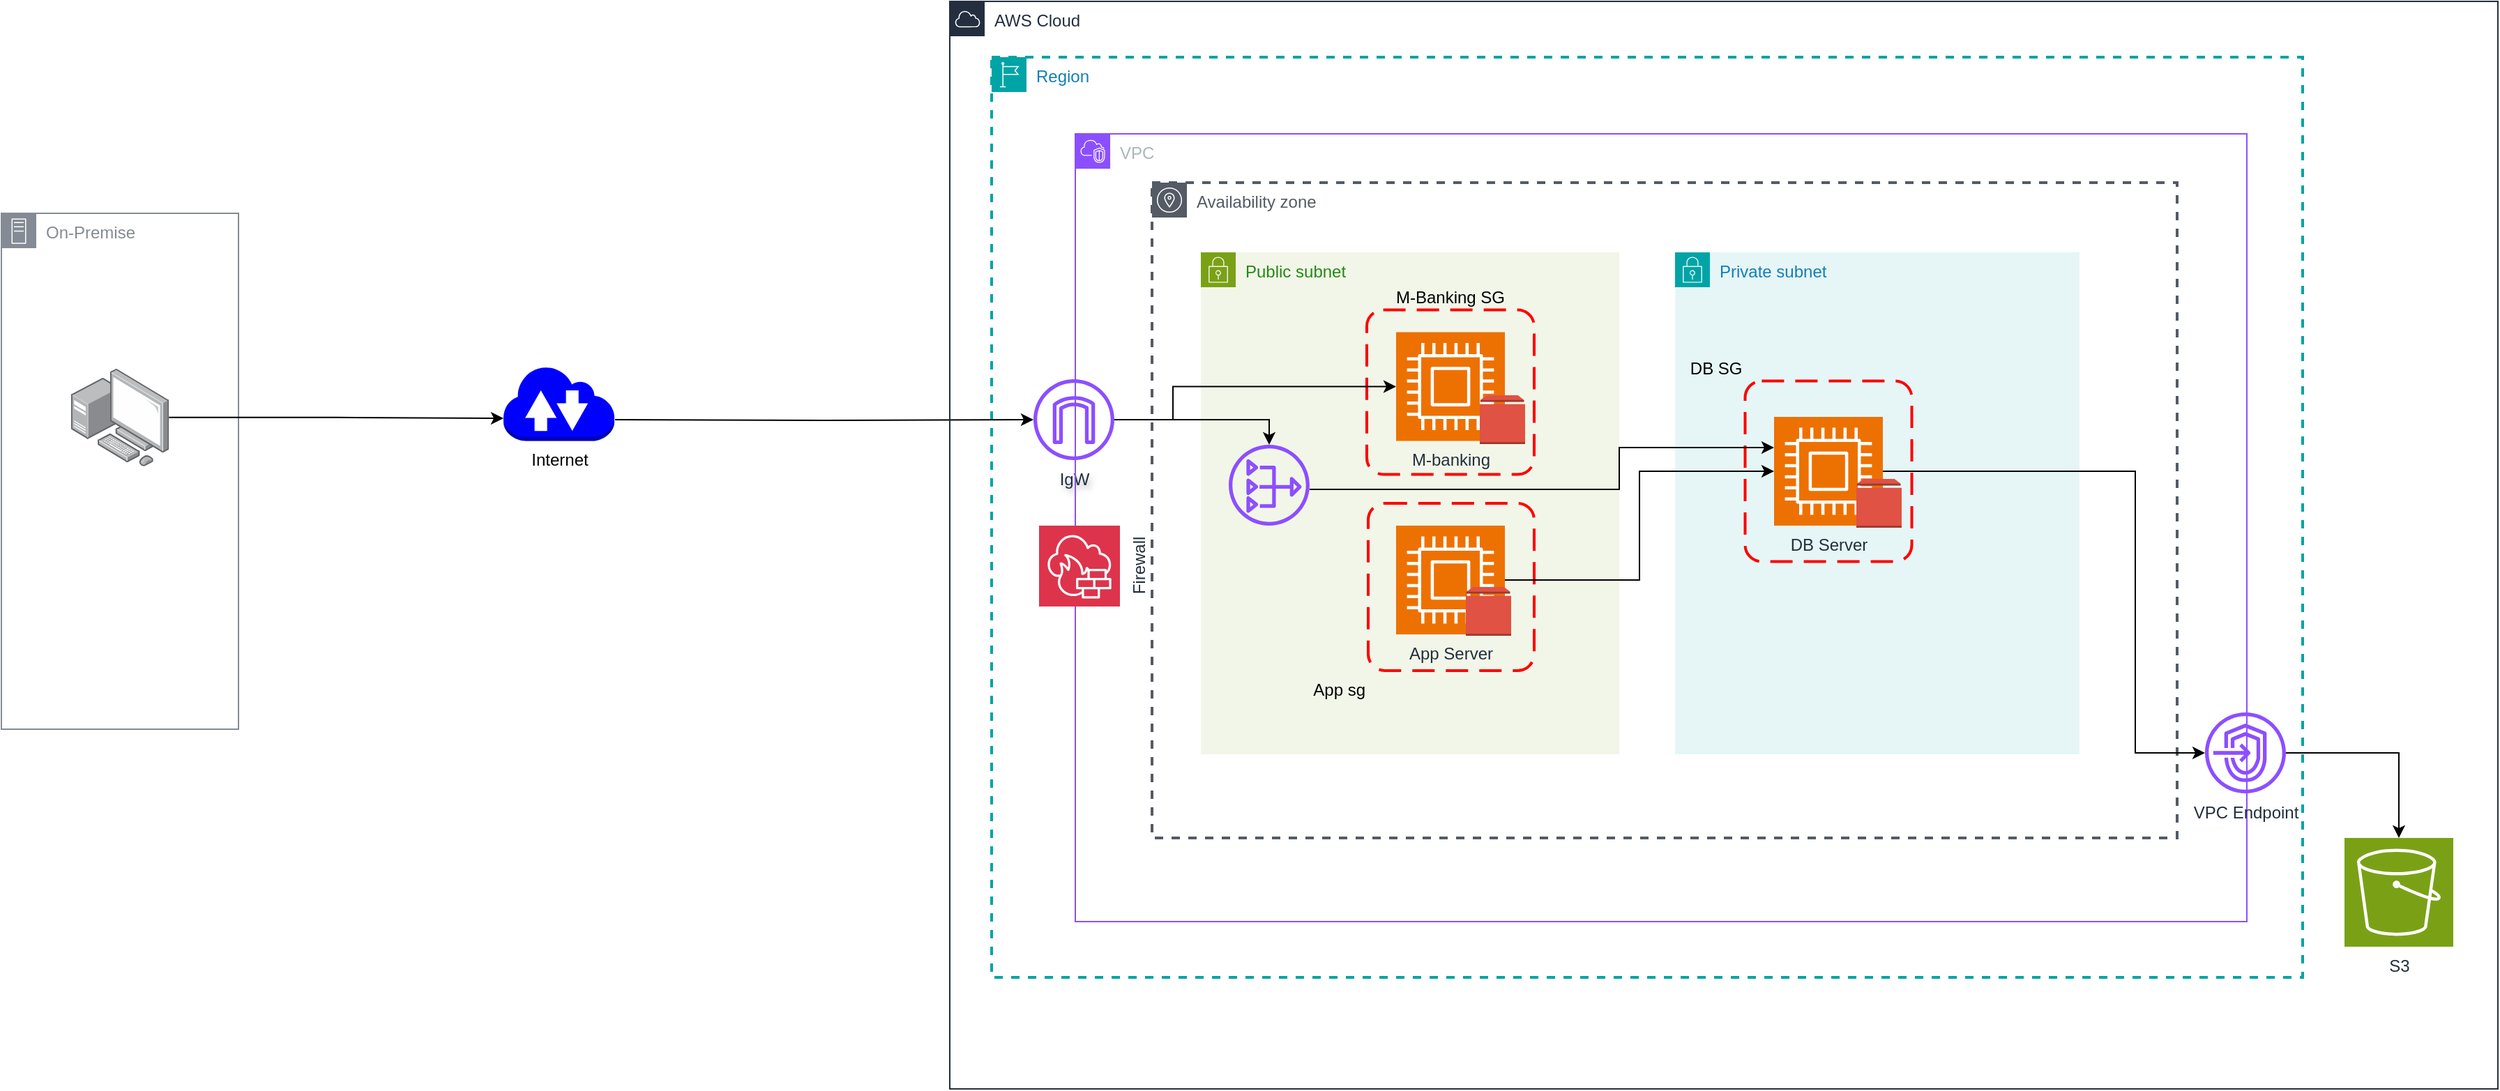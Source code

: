 <mxfile version="26.2.9">
  <diagram name="Page-1" id="Chr7uXZJnthBSz9iBYTs">
    <mxGraphModel dx="2225" dy="2063" grid="1" gridSize="10" guides="1" tooltips="1" connect="1" arrows="1" fold="1" page="1" pageScale="1" pageWidth="827" pageHeight="1169" math="0" shadow="0">
      <root>
        <mxCell id="0" />
        <mxCell id="1" parent="0" />
        <mxCell id="pyC8v3ItS7kcxDQpEfJM-10" value="Region" style="points=[[0,0],[0.25,0],[0.5,0],[0.75,0],[1,0],[1,0.25],[1,0.5],[1,0.75],[1,1],[0.75,1],[0.5,1],[0.25,1],[0,1],[0,0.75],[0,0.5],[0,0.25]];outlineConnect=0;gradientColor=none;html=1;whiteSpace=wrap;fontSize=12;fontStyle=0;container=0;pointerEvents=0;collapsible=0;recursiveResize=0;shape=mxgraph.aws4.group;grIcon=mxgraph.aws4.group_region;strokeColor=#00A4A6;fillColor=none;verticalAlign=top;align=left;spacingLeft=30;fontColor=#147EBA;dashed=1;strokeWidth=2;" vertex="1" parent="1">
          <mxGeometry x="-20" y="-20" width="940" height="660" as="geometry" />
        </mxCell>
        <mxCell id="pyC8v3ItS7kcxDQpEfJM-12" value="" style="group" vertex="1" connectable="0" parent="1">
          <mxGeometry x="-730" y="92" width="170" height="370" as="geometry" />
        </mxCell>
        <mxCell id="pyC8v3ItS7kcxDQpEfJM-9" value="On-Premise" style="sketch=0;outlineConnect=0;gradientColor=none;html=1;whiteSpace=wrap;fontSize=12;fontStyle=0;shape=mxgraph.aws4.group;grIcon=mxgraph.aws4.group_on_premise;strokeColor=#858B94;fillColor=none;verticalAlign=top;align=left;spacingLeft=30;fontColor=#858B94;dashed=0;" vertex="1" parent="pyC8v3ItS7kcxDQpEfJM-12">
          <mxGeometry width="170" height="370" as="geometry" />
        </mxCell>
        <mxCell id="pyC8v3ItS7kcxDQpEfJM-11" value="" style="image;points=[];aspect=fixed;html=1;align=center;shadow=0;dashed=0;image=img/lib/allied_telesis/computer_and_terminals/Personal_Computer_with_Server.svg;" vertex="1" parent="pyC8v3ItS7kcxDQpEfJM-12">
          <mxGeometry x="49.881" y="111.259" width="70.248" height="70.248" as="geometry" />
        </mxCell>
        <mxCell id="pyC8v3ItS7kcxDQpEfJM-23" style="edgeStyle=orthogonalEdgeStyle;rounded=0;orthogonalLoop=1;jettySize=auto;html=1;" edge="1" parent="1" target="pyC8v3ItS7kcxDQpEfJM-18">
          <mxGeometry relative="1" as="geometry">
            <mxPoint x="-290" y="240" as="sourcePoint" />
          </mxGeometry>
        </mxCell>
        <mxCell id="pyC8v3ItS7kcxDQpEfJM-13" value="Internet" style="outlineConnect=0;dashed=0;verticalLabelPosition=bottom;verticalAlign=top;align=center;html=1;shape=mxgraph.aws3.internet_2;fillColor=#0000FF;gradientColor=none;" vertex="1" parent="1">
          <mxGeometry x="-370" y="201.26" width="79.5" height="54" as="geometry" />
        </mxCell>
        <mxCell id="pyC8v3ItS7kcxDQpEfJM-18" value="IgW" style="sketch=0;outlineConnect=0;fontColor=#232F3E;gradientColor=none;fillColor=#8C4FFF;strokeColor=none;dashed=0;verticalLabelPosition=bottom;verticalAlign=top;align=center;html=1;fontSize=12;fontStyle=0;aspect=fixed;pointerEvents=1;shape=mxgraph.aws4.internet_gateway;labelPosition=center;horizontal=1;textShadow=1;" vertex="1" parent="1">
          <mxGeometry x="10" y="211" width="58" height="58" as="geometry" />
        </mxCell>
        <mxCell id="pyC8v3ItS7kcxDQpEfJM-19" value="VPC" style="points=[[0,0],[0.25,0],[0.5,0],[0.75,0],[1,0],[1,0.25],[1,0.5],[1,0.75],[1,1],[0.75,1],[0.5,1],[0.25,1],[0,1],[0,0.75],[0,0.5],[0,0.25]];outlineConnect=0;gradientColor=none;html=1;whiteSpace=wrap;fontSize=12;fontStyle=0;container=0;pointerEvents=0;collapsible=0;recursiveResize=0;shape=mxgraph.aws4.group;grIcon=mxgraph.aws4.group_vpc2;strokeColor=#8C4FFF;fillColor=none;verticalAlign=top;align=left;spacingLeft=30;fontColor=#AAB7B8;dashed=0;" vertex="1" parent="1">
          <mxGeometry x="40" y="35" width="840" height="565" as="geometry" />
        </mxCell>
        <mxCell id="pyC8v3ItS7kcxDQpEfJM-5" value="Public subnet" style="points=[[0,0],[0.25,0],[0.5,0],[0.75,0],[1,0],[1,0.25],[1,0.5],[1,0.75],[1,1],[0.75,1],[0.5,1],[0.25,1],[0,1],[0,0.75],[0,0.5],[0,0.25]];outlineConnect=0;gradientColor=none;html=1;whiteSpace=wrap;fontSize=12;fontStyle=0;container=1;pointerEvents=0;collapsible=0;recursiveResize=0;shape=mxgraph.aws4.group;grIcon=mxgraph.aws4.group_security_group;grStroke=0;strokeColor=#7AA116;fillColor=#F2F6E8;verticalAlign=top;align=left;spacingLeft=30;fontColor=#248814;dashed=0;" vertex="1" parent="1">
          <mxGeometry x="130" y="120" width="300" height="360" as="geometry" />
        </mxCell>
        <mxCell id="pyC8v3ItS7kcxDQpEfJM-22" value="AWS Cloud" style="points=[[0,0],[0.25,0],[0.5,0],[0.75,0],[1,0],[1,0.25],[1,0.5],[1,0.75],[1,1],[0.75,1],[0.5,1],[0.25,1],[0,1],[0,0.75],[0,0.5],[0,0.25]];outlineConnect=0;gradientColor=none;html=1;whiteSpace=wrap;fontSize=12;fontStyle=0;container=1;pointerEvents=0;collapsible=0;recursiveResize=0;shape=mxgraph.aws4.group;grIcon=mxgraph.aws4.group_aws_cloud;strokeColor=#232F3E;fillColor=none;verticalAlign=top;align=left;spacingLeft=30;fontColor=#232F3E;dashed=0;" vertex="1" parent="1">
          <mxGeometry x="-50" y="-60" width="1110" height="780" as="geometry" />
        </mxCell>
        <mxCell id="pyC8v3ItS7kcxDQpEfJM-8" value="Availability zone" style="sketch=0;outlineConnect=0;gradientColor=none;html=1;whiteSpace=wrap;fontSize=12;fontStyle=0;shape=mxgraph.aws4.group;grIcon=mxgraph.aws4.group_availability_zone;strokeColor=#545B64;fillColor=none;verticalAlign=top;align=left;spacingLeft=30;fontColor=#545B64;dashed=1;strokeWidth=2;movable=1;resizable=1;rotatable=1;deletable=1;editable=1;locked=0;connectable=1;" vertex="1" parent="pyC8v3ItS7kcxDQpEfJM-22">
          <mxGeometry x="145" y="130" width="735" height="470" as="geometry" />
        </mxCell>
        <mxCell id="pyC8v3ItS7kcxDQpEfJM-1" value="App Server" style="sketch=0;points=[[0,0,0],[0.25,0,0],[0.5,0,0],[0.75,0,0],[1,0,0],[0,1,0],[0.25,1,0],[0.5,1,0],[0.75,1,0],[1,1,0],[0,0.25,0],[0,0.5,0],[0,0.75,0],[1,0.25,0],[1,0.5,0],[1,0.75,0]];outlineConnect=0;fontColor=#232F3E;fillColor=#ED7100;strokeColor=#ffffff;dashed=0;verticalLabelPosition=bottom;verticalAlign=top;align=center;html=1;fontSize=12;fontStyle=0;aspect=fixed;shape=mxgraph.aws4.resourceIcon;resIcon=mxgraph.aws4.compute;labelPosition=center;" vertex="1" parent="pyC8v3ItS7kcxDQpEfJM-22">
          <mxGeometry x="320" y="376" width="78" height="78" as="geometry" />
        </mxCell>
        <mxCell id="pyC8v3ItS7kcxDQpEfJM-30" value="M-Banking SG" style="rounded=1;arcSize=10;dashed=1;strokeColor=#ff0000;fillColor=none;gradientColor=none;dashPattern=8 4;strokeWidth=2;verticalAlign=bottom;labelPosition=center;verticalLabelPosition=top;align=center;" vertex="1" parent="pyC8v3ItS7kcxDQpEfJM-22">
          <mxGeometry x="299" y="221.26" width="120" height="118.01" as="geometry" />
        </mxCell>
        <mxCell id="pyC8v3ItS7kcxDQpEfJM-32" value="App sg" style="rounded=1;arcSize=10;dashed=1;strokeColor=#ff0000;fillColor=none;gradientColor=none;dashPattern=8 4;strokeWidth=2;verticalAlign=top;labelPosition=left;verticalLabelPosition=bottom;align=right;" vertex="1" parent="pyC8v3ItS7kcxDQpEfJM-22">
          <mxGeometry x="300" y="360" width="119" height="120" as="geometry" />
        </mxCell>
        <mxCell id="pyC8v3ItS7kcxDQpEfJM-33" value="S3" style="sketch=0;points=[[0,0,0],[0.25,0,0],[0.5,0,0],[0.75,0,0],[1,0,0],[0,1,0],[0.25,1,0],[0.5,1,0],[0.75,1,0],[1,1,0],[0,0.25,0],[0,0.5,0],[0,0.75,0],[1,0.25,0],[1,0.5,0],[1,0.75,0]];outlineConnect=0;fontColor=#232F3E;fillColor=#7AA116;strokeColor=#ffffff;dashed=0;verticalLabelPosition=bottom;verticalAlign=top;align=center;html=1;fontSize=12;fontStyle=0;aspect=fixed;shape=mxgraph.aws4.resourceIcon;resIcon=mxgraph.aws4.s3;" vertex="1" parent="pyC8v3ItS7kcxDQpEfJM-22">
          <mxGeometry x="1000" y="600" width="78" height="78" as="geometry" />
        </mxCell>
        <mxCell id="pyC8v3ItS7kcxDQpEfJM-4" value="Private subnet" style="points=[[0,0],[0.25,0],[0.5,0],[0.75,0],[1,0],[1,0.25],[1,0.5],[1,0.75],[1,1],[0.75,1],[0.5,1],[0.25,1],[0,1],[0,0.75],[0,0.5],[0,0.25]];outlineConnect=0;gradientColor=none;html=1;whiteSpace=wrap;fontSize=12;fontStyle=0;container=0;pointerEvents=0;collapsible=0;recursiveResize=0;shape=mxgraph.aws4.group;grIcon=mxgraph.aws4.group_security_group;grStroke=0;strokeColor=#00A4A6;fillColor=#E6F6F7;verticalAlign=top;align=left;spacingLeft=30;fontColor=#147EBA;dashed=0;" vertex="1" parent="pyC8v3ItS7kcxDQpEfJM-22">
          <mxGeometry x="520" y="180" width="290" height="360" as="geometry" />
        </mxCell>
        <mxCell id="pyC8v3ItS7kcxDQpEfJM-41" style="edgeStyle=orthogonalEdgeStyle;rounded=0;orthogonalLoop=1;jettySize=auto;html=1;" edge="1" parent="pyC8v3ItS7kcxDQpEfJM-22" source="pyC8v3ItS7kcxDQpEfJM-37" target="pyC8v3ItS7kcxDQpEfJM-33">
          <mxGeometry relative="1" as="geometry" />
        </mxCell>
        <mxCell id="pyC8v3ItS7kcxDQpEfJM-37" value="VPC Endpoint" style="sketch=0;outlineConnect=0;fontColor=#232F3E;gradientColor=none;fillColor=#8C4FFF;strokeColor=none;dashed=0;verticalLabelPosition=bottom;verticalAlign=top;align=center;html=1;fontSize=12;fontStyle=0;aspect=fixed;pointerEvents=1;shape=mxgraph.aws4.endpoints;" vertex="1" parent="pyC8v3ItS7kcxDQpEfJM-22">
          <mxGeometry x="900" y="510" width="58" height="58" as="geometry" />
        </mxCell>
        <mxCell id="pyC8v3ItS7kcxDQpEfJM-6" value="" style="sketch=0;outlineConnect=0;fontColor=#232F3E;gradientColor=none;fillColor=#8C4FFF;strokeColor=none;dashed=0;verticalLabelPosition=bottom;verticalAlign=top;align=center;html=1;fontSize=12;fontStyle=0;aspect=fixed;pointerEvents=1;shape=mxgraph.aws4.nat_gateway;" vertex="1" parent="pyC8v3ItS7kcxDQpEfJM-22">
          <mxGeometry x="200" y="318" width="58" height="58" as="geometry" />
        </mxCell>
        <mxCell id="pyC8v3ItS7kcxDQpEfJM-42" value="Firewall" style="sketch=0;points=[[0,0,0],[0.25,0,0],[0.5,0,0],[0.75,0,0],[1,0,0],[0,1,0],[0.25,1,0],[0.5,1,0],[0.75,1,0],[1,1,0],[0,0.25,0],[0,0.5,0],[0,0.75,0],[1,0.25,0],[1,0.5,0],[1,0.75,0]];outlineConnect=0;fontColor=#232F3E;fillColor=#DD344C;strokeColor=#ffffff;dashed=0;verticalLabelPosition=middle;verticalAlign=top;align=center;html=1;fontSize=12;fontStyle=0;aspect=fixed;shape=mxgraph.aws4.resourceIcon;resIcon=mxgraph.aws4.network_firewall;horizontal=0;labelPosition=right;" vertex="1" parent="pyC8v3ItS7kcxDQpEfJM-22">
          <mxGeometry x="64" y="376" width="58" height="58" as="geometry" />
        </mxCell>
        <mxCell id="pyC8v3ItS7kcxDQpEfJM-24" style="edgeStyle=orthogonalEdgeStyle;rounded=0;orthogonalLoop=1;jettySize=auto;html=1;entryX=0;entryY=0.7;entryDx=0;entryDy=0;entryPerimeter=0;" edge="1" parent="1" source="pyC8v3ItS7kcxDQpEfJM-11" target="pyC8v3ItS7kcxDQpEfJM-13">
          <mxGeometry relative="1" as="geometry" />
        </mxCell>
        <mxCell id="pyC8v3ItS7kcxDQpEfJM-27" style="edgeStyle=orthogonalEdgeStyle;rounded=0;orthogonalLoop=1;jettySize=auto;html=1;" edge="1" parent="1" source="pyC8v3ItS7kcxDQpEfJM-18" target="pyC8v3ItS7kcxDQpEfJM-6">
          <mxGeometry relative="1" as="geometry">
            <Array as="points">
              <mxPoint x="179" y="240" />
            </Array>
          </mxGeometry>
        </mxCell>
        <mxCell id="pyC8v3ItS7kcxDQpEfJM-3" value="M-banking" style="sketch=0;points=[[0,0,0],[0.25,0,0],[0.5,0,0],[0.75,0,0],[1,0,0],[0,1,0],[0.25,1,0],[0.5,1,0],[0.75,1,0],[1,1,0],[0,0.25,0],[0,0.5,0],[0,0.75,0],[1,0.25,0],[1,0.5,0],[1,0.75,0]];outlineConnect=0;fontColor=#232F3E;fillColor=#ED7100;strokeColor=#ffffff;dashed=0;verticalLabelPosition=bottom;verticalAlign=top;align=center;html=1;fontSize=12;fontStyle=0;aspect=fixed;shape=mxgraph.aws4.resourceIcon;resIcon=mxgraph.aws4.compute;" vertex="1" parent="1">
          <mxGeometry x="270" y="177.26" width="78" height="78" as="geometry" />
        </mxCell>
        <mxCell id="pyC8v3ItS7kcxDQpEfJM-25" style="edgeStyle=orthogonalEdgeStyle;rounded=0;orthogonalLoop=1;jettySize=auto;html=1;entryX=0;entryY=0.5;entryDx=0;entryDy=0;entryPerimeter=0;" edge="1" parent="1" source="pyC8v3ItS7kcxDQpEfJM-1" target="pyC8v3ItS7kcxDQpEfJM-2">
          <mxGeometry relative="1" as="geometry" />
        </mxCell>
        <mxCell id="pyC8v3ItS7kcxDQpEfJM-31" value="DB SG" style="rounded=1;arcSize=10;dashed=1;strokeColor=#ff0000;fillColor=none;gradientColor=none;dashPattern=8 4;strokeWidth=2;labelPosition=left;verticalLabelPosition=top;align=right;verticalAlign=bottom;" vertex="1" parent="1">
          <mxGeometry x="520.25" y="212.25" width="119.5" height="129.5" as="geometry" />
        </mxCell>
        <mxCell id="pyC8v3ItS7kcxDQpEfJM-34" value="" style="outlineConnect=0;dashed=0;verticalLabelPosition=bottom;verticalAlign=top;align=center;html=1;shape=mxgraph.aws3.volume;fillColor=#E05243;gradientColor=none;" vertex="1" parent="1">
          <mxGeometry x="330" y="222.5" width="32.5" height="35" as="geometry" />
        </mxCell>
        <mxCell id="pyC8v3ItS7kcxDQpEfJM-40" style="edgeStyle=orthogonalEdgeStyle;rounded=0;orthogonalLoop=1;jettySize=auto;html=1;" edge="1" parent="1" source="pyC8v3ItS7kcxDQpEfJM-2" target="pyC8v3ItS7kcxDQpEfJM-37">
          <mxGeometry relative="1" as="geometry">
            <Array as="points">
              <mxPoint x="800" y="277" />
              <mxPoint x="800" y="479" />
            </Array>
          </mxGeometry>
        </mxCell>
        <mxCell id="pyC8v3ItS7kcxDQpEfJM-2" value="DB Server" style="sketch=0;points=[[0,0,0],[0.25,0,0],[0.5,0,0],[0.75,0,0],[1,0,0],[0,1,0],[0.25,1,0],[0.5,1,0],[0.75,1,0],[1,1,0],[0,0.25,0],[0,0.5,0],[0,0.75,0],[1,0.25,0],[1,0.5,0],[1,0.75,0]];outlineConnect=0;fontColor=#232F3E;fillColor=#ED7100;strokeColor=#ffffff;dashed=0;verticalLabelPosition=bottom;verticalAlign=top;align=center;html=1;fontSize=12;fontStyle=0;aspect=fixed;shape=mxgraph.aws4.resourceIcon;resIcon=mxgraph.aws4.compute;" vertex="1" parent="1">
          <mxGeometry x="541" y="238" width="78" height="78" as="geometry" />
        </mxCell>
        <mxCell id="pyC8v3ItS7kcxDQpEfJM-35" value="" style="outlineConnect=0;dashed=0;verticalLabelPosition=bottom;verticalAlign=top;align=center;html=1;shape=mxgraph.aws3.volume;fillColor=#E05243;gradientColor=none;" vertex="1" parent="1">
          <mxGeometry x="320" y="360" width="32.5" height="35" as="geometry" />
        </mxCell>
        <mxCell id="pyC8v3ItS7kcxDQpEfJM-36" value="" style="outlineConnect=0;dashed=0;verticalLabelPosition=bottom;verticalAlign=top;align=center;html=1;shape=mxgraph.aws3.volume;fillColor=#E05243;gradientColor=none;" vertex="1" parent="1">
          <mxGeometry x="600" y="282.5" width="32.5" height="35" as="geometry" />
        </mxCell>
        <mxCell id="pyC8v3ItS7kcxDQpEfJM-38" style="edgeStyle=orthogonalEdgeStyle;rounded=0;orthogonalLoop=1;jettySize=auto;html=1;" edge="1" parent="1" source="pyC8v3ItS7kcxDQpEfJM-6" target="pyC8v3ItS7kcxDQpEfJM-2">
          <mxGeometry relative="1" as="geometry">
            <mxPoint x="218" y="303.5" as="sourcePoint" />
            <mxPoint x="541" y="282.5" as="targetPoint" />
            <Array as="points">
              <mxPoint x="430" y="290" />
              <mxPoint x="430" y="260" />
            </Array>
          </mxGeometry>
        </mxCell>
        <mxCell id="pyC8v3ItS7kcxDQpEfJM-39" style="edgeStyle=orthogonalEdgeStyle;rounded=0;orthogonalLoop=1;jettySize=auto;html=1;entryX=0;entryY=0.5;entryDx=0;entryDy=0;entryPerimeter=0;" edge="1" parent="1" source="pyC8v3ItS7kcxDQpEfJM-18" target="pyC8v3ItS7kcxDQpEfJM-3">
          <mxGeometry relative="1" as="geometry">
            <Array as="points">
              <mxPoint x="110" y="240" />
              <mxPoint x="110" y="216" />
            </Array>
          </mxGeometry>
        </mxCell>
      </root>
    </mxGraphModel>
  </diagram>
</mxfile>
